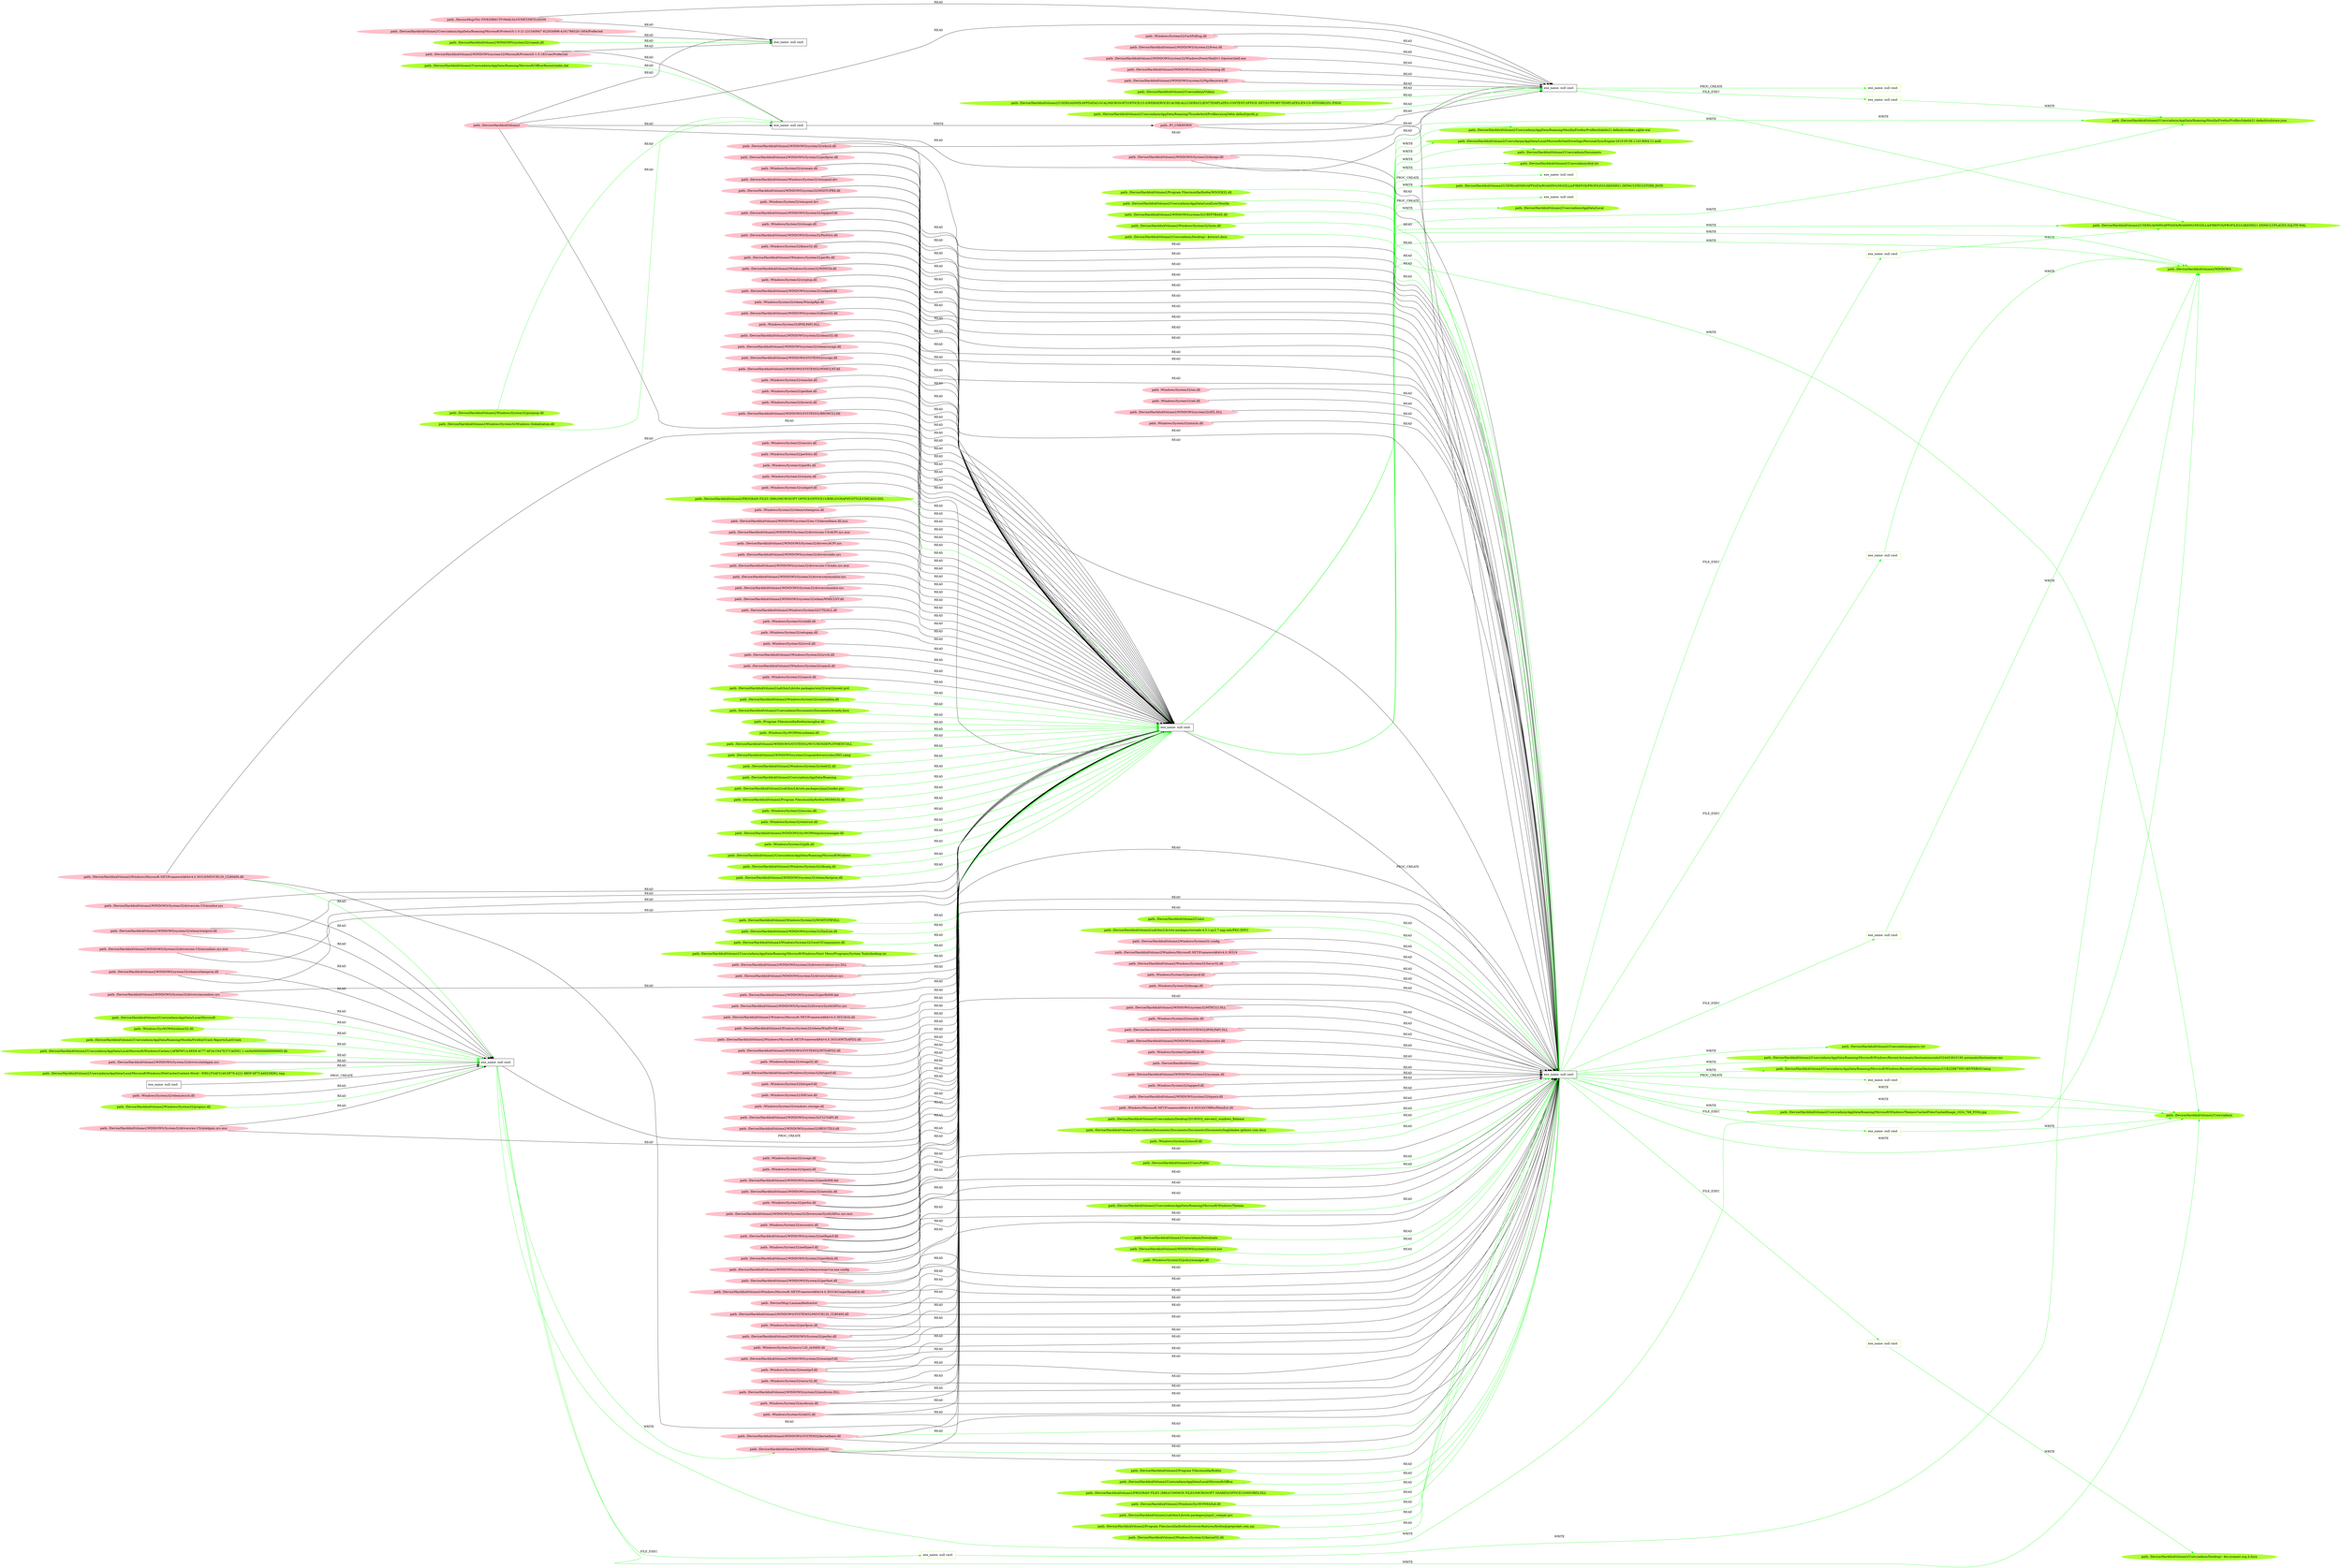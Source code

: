 digraph {
	rankdir=LR
	113 [label="exe_name: null cmd: " color=black shape=box style=solid]
	412 [label="exe_name: null cmd: " color=greenyellow shape=box style=solid]
	113 -> 412 [label=FILE_EXEC color=green]
	127 [label="exe_name: null cmd: " color=black shape=box style=solid]
	424 [label="exe_name: null cmd: " color=greenyellow shape=box style=solid]
	127 -> 424 [label=FILE_EXEC color=green]
	0 [label="exe_name: null cmd: " color=black shape=box style=solid]
	483 [label="exe_name: null cmd: " color=greenyellow shape=box style=solid]
	0 -> 483 [label=FILE_EXEC color=green]
	0 [label="exe_name: null cmd: " color=black shape=box style=solid]
	486 [label="exe_name: null cmd: " color=greenyellow shape=box style=solid]
	0 -> 486 [label=FILE_EXEC color=green]
	0 [label="exe_name: null cmd: " color=black shape=box style=solid]
	488 [label="exe_name: null cmd: " color=greenyellow shape=box style=solid]
	0 -> 488 [label=FILE_EXEC color=green]
	0 [label="exe_name: null cmd: " color=black shape=box style=solid]
	493 [label="exe_name: null cmd: " color=greenyellow shape=box style=solid]
	0 -> 493 [label=FILE_EXEC color=green]
	0 [label="exe_name: null cmd: " color=black shape=box style=solid]
	506 [label="exe_name: null cmd: " color=greenyellow shape=box style=solid]
	0 -> 506 [label=FILE_EXEC color=green]
	437 [label="path: /Device/HarddiskVolume2/Users/admin/AppData/Roaming/Microsoft/Windows" color=greenyellow shape=oval style=filled]
	30 [label="exe_name: null cmd: " color=black shape=box style=solid]
	437 -> 30 [label=READ color=green]
	365 [label="path: /Device/HarddiskVolume2" color=pink shape=oval style=filled]
	110 [label="exe_name: null cmd: " color=black shape=box style=solid]
	365 -> 110 [label=READ color=black]
	357 [label="path: /Device/HarddiskVolume2/WINDOWS/system32/Microsoft/Protect/S-1-5-18/User/Preferred" color=pink shape=oval style=filled]
	110 [label="exe_name: null cmd: " color=black shape=box style=solid]
	357 -> 110 [label=READ color=black]
	450 [label="path: /Device/HarddiskVolume2/Windows/System32/clbcatq.dll" color=greenyellow shape=oval style=filled]
	30 [label="exe_name: null cmd: " color=black shape=box style=solid]
	450 -> 30 [label=READ color=green]
	464 [label="path: /Device/HarddiskVolume2/WINDOWS/system32/wbem/fastprox.dll" color=greenyellow shape=oval style=filled]
	30 [label="exe_name: null cmd: " color=black shape=box style=solid]
	464 -> 30 [label=READ color=green]
	52 [label="exe_name: null cmd: " color=black shape=box style=solid]
	127 [label="exe_name: null cmd: " color=black shape=box style=solid]
	52 -> 127 [label=PROC_CREATE color=black]
	265 [label="path: /Device/HarddiskVolume2/Windows/Microsoft.NET/Framework64/v4.0.30319/MSVCR120_CLR0400.dll" color=pink shape=oval style=filled]
	127 [label="exe_name: null cmd: " color=black shape=box style=solid]
	265 -> 127 [label=READ color=green]
	363 [label="path: /Device/HarddiskVolume2/WINDOWS/system32/wbem/wmiprov.dll" color=pink shape=oval style=filled]
	127 [label="exe_name: null cmd: " color=black shape=box style=solid]
	363 -> 127 [label=READ color=black]
	399 [label="path: /Device/HarddiskVolume2/WINDOWS/system32/wbem/wbemprox.dll" color=pink shape=oval style=filled]
	127 [label="exe_name: null cmd: " color=black shape=box style=solid]
	399 -> 127 [label=READ color=black]
	184 [label="path: /Device/HarddiskVolume2/WINDOWS/System32/drivers/mssmbios.sys" color=pink shape=oval style=filled]
	127 [label="exe_name: null cmd: " color=black shape=box style=solid]
	184 -> 127 [label=READ color=black]
	296 [label="path: /Device/HarddiskVolume2/WINDOWS/System32/drivers/en-US/intelppm.sys.mui" color=pink shape=oval style=filled]
	127 [label="exe_name: null cmd: " color=black shape=box style=solid]
	296 -> 127 [label=READ color=black]
	316 [label="path: /Device/HarddiskVolume2/WINDOWS/System32/drivers/en-US/mssmbios.sys.mui" color=pink shape=oval style=filled]
	127 [label="exe_name: null cmd: " color=black shape=box style=solid]
	316 -> 127 [label=READ color=black]
	347 [label="path: /Device/HarddiskVolume2/WINDOWS/System32/drivers/intelppm.sys" color=pink shape=oval style=filled]
	127 [label="exe_name: null cmd: " color=black shape=box style=solid]
	347 -> 127 [label=READ color=black]
	214 [label="path: /Device/HarddiskVolume2/WINDOWS/System32/drivers/en-US/monitor.sys" color=pink shape=oval style=filled]
	127 [label="exe_name: null cmd: " color=black shape=box style=solid]
	214 -> 127 [label=READ color=black]
	473 [label="path: /Device/HarddiskVolume2/Users/Public" color=greenyellow shape=oval style=filled]
	0 [label="exe_name: null cmd: " color=black shape=box style=solid]
	473 -> 0 [label=READ color=green]
	357 [label="path: /Device/HarddiskVolume2/WINDOWS/system32/Microsoft/Protect/S-1-5-18/User/Preferred" color=pink shape=oval style=filled]
	125 [label="exe_name: null cmd: " color=black shape=box style=solid]
	357 -> 125 [label=READ color=black]
	365 [label="path: /Device/HarddiskVolume2" color=pink shape=oval style=filled]
	113 [label="exe_name: null cmd: " color=black shape=box style=solid]
	365 -> 113 [label=READ color=black]
	223 [label="path: /Device/HarddiskVolume2/WINDOWS/SYSTEM32/kernelbase.dll" color=pink shape=oval style=filled]
	0 [label="exe_name: null cmd: " color=black shape=box style=solid]
	223 -> 0 [label=READ color=green]
	320 [label="path: /Windows/System32/wbem/esscli.dll" color=pink shape=oval style=filled]
	127 [label="exe_name: null cmd: " color=black shape=box style=solid]
	320 -> 127 [label=READ color=black]
	465 [label="path: /Device/HarddiskVolume2/Windows/System32/WSHTCPIP.DLL" color=greenyellow shape=oval style=filled]
	30 [label="exe_name: null cmd: " color=black shape=box style=solid]
	465 -> 30 [label=READ color=green]
	473 [label="path: /Device/HarddiskVolume2/Users/Public" color=greenyellow shape=oval style=filled]
	0 [label="exe_name: null cmd: " color=black shape=box style=solid]
	473 -> 0 [label=READ color=green]
	435 [label="path: /Device/HarddiskVolume2/WINDOWS/system32/XmlLite.dll" color=greenyellow shape=oval style=filled]
	30 [label="exe_name: null cmd: " color=black shape=box style=solid]
	435 -> 30 [label=READ color=green]
	427 [label="path: /Device/HarddiskVolume2/Windows/System32/propsys.dll" color=greenyellow shape=oval style=filled]
	127 [label="exe_name: null cmd: " color=black shape=box style=solid]
	427 -> 127 [label=READ color=green]
	34 [label="path: /Windows/System32/CertPolEng.dll" color=pink shape=oval style=filled]
	113 [label="exe_name: null cmd: " color=black shape=box style=solid]
	34 -> 113 [label=READ color=black]
	394 [label="path: /Device/HarddiskVolume2/WINDOWS/System32/dnsapi.dll" color=pink shape=oval style=filled]
	113 [label="exe_name: null cmd: " color=black shape=box style=solid]
	394 -> 113 [label=READ color=black]
	84 [label="path: /Device/HarddiskVolume2/WINDOWS/System32/fveui.dll" color=pink shape=oval style=filled]
	113 [label="exe_name: null cmd: " color=black shape=box style=solid]
	84 -> 113 [label=READ color=black]
	64 [label="path: /Device/HarddiskVolume2/WINDOWS/system32/WindowsPowerShell/v1.0/powershell.exe" color=pink shape=oval style=filled]
	113 [label="exe_name: null cmd: " color=black shape=box style=solid]
	64 -> 113 [label=READ color=black]
	81 [label="path: /Device/HarddiskVolume2/WINDOWS/system32/wuaueng.dll" color=pink shape=oval style=filled]
	113 [label="exe_name: null cmd: " color=black shape=box style=solid]
	81 -> 113 [label=READ color=black]
	79 [label="path: /Device/HarddiskVolume2/WINDOWS/system32/NgcRecovery.dll" color=pink shape=oval style=filled]
	113 [label="exe_name: null cmd: " color=black shape=box style=solid]
	79 -> 113 [label=READ color=black]
	396 [label="path: /Device/HarddiskVolume2/WINDOWS/system32/wkscli.dll" color=pink shape=oval style=filled]
	113 [label="exe_name: null cmd: " color=black shape=box style=solid]
	396 -> 113 [label=READ color=black]
	151 [label="path: /Device/Mup/TA1-FIVEDIRECTI*/MAILSLOT/NET/NETLOGON" color=pink shape=oval style=filled]
	113 [label="exe_name: null cmd: " color=black shape=box style=solid]
	151 -> 113 [label=READ color=black]
	274 [label="path: /FI_UNKNOWN" color=pink shape=oval style=filled]
	113 [label="exe_name: null cmd: " color=black shape=box style=solid]
	274 -> 113 [label=READ color=black]
	127 [label="exe_name: null cmd: " color=black shape=box style=solid]
	30 [label="exe_name: null cmd: " color=black shape=box style=solid]
	127 -> 30 [label=PROC_CREATE color=black]
	434 [label="path: /Device/HarddiskVolume2/Windows/System32/CoreUIComponents.dll" color=greenyellow shape=oval style=filled]
	30 [label="exe_name: null cmd: " color=black shape=box style=solid]
	434 -> 30 [label=READ color=green]
	497 [label="path: /Device/HarddiskVolume2/Users/admin/AppData/Roaming/Microsoft/Windows/Themes" color=greenyellow shape=oval style=filled]
	0 [label="exe_name: null cmd: " color=black shape=box style=solid]
	497 -> 0 [label=READ color=green]
	365 [label="path: /Device/HarddiskVolume2" color=pink shape=oval style=filled]
	125 [label="exe_name: null cmd: " color=black shape=box style=solid]
	365 -> 125 [label=READ color=black]
	280 [label="path: /Device/HarddiskVolume2/WINDOWS/system32" color=pink shape=oval style=filled]
	0 [label="exe_name: null cmd: " color=black shape=box style=solid]
	280 -> 0 [label=READ color=green]
	475 [label="path: /Device/HarddiskVolume2/Users/admin/Downloads" color=greenyellow shape=oval style=filled]
	0 [label="exe_name: null cmd: " color=black shape=box style=solid]
	475 -> 0 [label=READ color=green]
	415 [label="path: /Device/HarddiskVolume2/Users/admin/Videos" color=greenyellow shape=oval style=filled]
	113 [label="exe_name: null cmd: " color=black shape=box style=solid]
	415 -> 113 [label=READ color=green]
	342 [label="path: /Device/HarddiskVolume2/Users/admin/AppData/Roaming/Microsoft/Protect/S-1-5-21-231540947-922634896-4161786520-1004/Preferred" color=pink shape=oval style=filled]
	110 [label="exe_name: null cmd: " color=black shape=box style=solid]
	342 -> 110 [label=READ color=black]
	474 [label="path: /Device/HarddiskVolume2/WINDOWS/system32/cmd.exe" color=greenyellow shape=oval style=filled]
	0 [label="exe_name: null cmd: " color=black shape=box style=solid]
	474 -> 0 [label=READ color=green]
	463 [label="path: /Device/HarddiskVolume2/Users/admin/AppData/Roaming/Microsoft/Windows/Start Menu/Programs/System Tools/desktop.ini" color=greenyellow shape=oval style=filled]
	30 [label="exe_name: null cmd: " color=black shape=box style=solid]
	463 -> 30 [label=READ color=green]
	0 [label="exe_name: null cmd: " color=black shape=box style=solid]
	499 [label="path: /Device/HarddiskVolume2/Users/admin/AppData/Roaming/Microsoft/Windows/Themes/CachedFiles/CachedImage_1024_768_POS4.jpg" color=greenyellow shape=oval style=filled]
	0 -> 499 [label=WRITE color=green]
	512 [label="path: /Windows/System32/policymanager.dll" color=greenyellow shape=oval style=filled]
	0 [label="exe_name: null cmd: " color=black shape=box style=solid]
	512 -> 0 [label=READ color=green]
	125 [label="exe_name: null cmd: " color=black shape=box style=solid]
	274 [label="path: /FI_UNKNOWN" color=pink shape=oval style=filled]
	125 -> 274 [label=WRITE color=black]
	190 [label="path: /Device/HarddiskVolume2/WINDOWS/system32/drivers/vmbusr.sys.DLL" color=pink shape=oval style=filled]
	30 [label="exe_name: null cmd: " color=black shape=box style=solid]
	190 -> 30 [label=READ color=black]
	206 [label="path: /Device/HarddiskVolume2/WINDOWS/system32/drivers/vmbusr.sys" color=pink shape=oval style=filled]
	30 [label="exe_name: null cmd: " color=black shape=box style=solid]
	206 -> 30 [label=READ color=black]
	280 [label="path: /Device/HarddiskVolume2/WINDOWS/system32" color=pink shape=oval style=filled]
	30 [label="exe_name: null cmd: " color=black shape=box style=solid]
	280 -> 30 [label=READ color=black]
	318 [label="path: /Device/HarddiskVolume2/WINDOWS/system32/perfc009.dat" color=pink shape=oval style=filled]
	30 [label="exe_name: null cmd: " color=black shape=box style=solid]
	318 -> 30 [label=READ color=black]
	196 [label="path: /Device/HarddiskVolume2/WINDOWS/system32/perfh009.dat" color=pink shape=oval style=filled]
	30 [label="exe_name: null cmd: " color=black shape=box style=solid]
	196 -> 30 [label=READ color=black]
	312 [label="path: /Device/HarddiskVolume2/WINDOWS/System32/Drivers/Synth3dVsc.sys" color=pink shape=oval style=filled]
	30 [label="exe_name: null cmd: " color=black shape=box style=solid]
	312 -> 30 [label=READ color=black]
	302 [label="path: /Device/HarddiskVolume2/WINDOWS/System32/Drivers/en/Synth3dVsc.sys.mui" color=pink shape=oval style=filled]
	30 [label="exe_name: null cmd: " color=black shape=box style=solid]
	302 -> 30 [label=READ color=black]
	308 [label="path: /Device/HarddiskVolume2/WINDOWS/system32/netfxperf.dll" color=pink shape=oval style=filled]
	30 [label="exe_name: null cmd: " color=black shape=box style=solid]
	308 -> 30 [label=READ color=black]
	332 [label="path: /Windows/System32/netfxperf.dll" color=pink shape=oval style=filled]
	30 [label="exe_name: null cmd: " color=black shape=box style=solid]
	332 -> 30 [label=READ color=black]
	235 [label="path: /Device/HarddiskVolume2/Windows/Microsoft.NET/Framework64/v4.0.30319/clr.dll" color=pink shape=oval style=filled]
	30 [label="exe_name: null cmd: " color=black shape=box style=solid]
	235 -> 30 [label=READ color=black]
	168 [label="path: /Device/HarddiskVolume2/Windows/System32/wbem/WmiPrvSE.exe" color=pink shape=oval style=filled]
	30 [label="exe_name: null cmd: " color=black shape=box style=solid]
	168 -> 30 [label=READ color=black]
	314 [label="path: /Device/HarddiskVolume2/WINDOWS/system32/wbem/wmiprvse.exe.config" color=pink shape=oval style=filled]
	30 [label="exe_name: null cmd: " color=black shape=box style=solid]
	314 -> 30 [label=READ color=black]
	292 [label="path: /Device/HarddiskVolume2/Windows/Microsoft.NET/Framework64/v4.0.30319/CorperfmonExt.dll" color=pink shape=oval style=filled]
	30 [label="exe_name: null cmd: " color=black shape=box style=solid]
	292 -> 30 [label=READ color=black]
	32 [label="path: /Device/HarddiskVolume2/Windows/Microsoft.NET/Framework64/v4.0.30319/WTSAPI32.dll" color=pink shape=oval style=filled]
	30 [label="exe_name: null cmd: " color=black shape=box style=solid]
	32 -> 30 [label=READ color=black]
	73 [label="path: /Device/HarddiskVolume2/WINDOWS/SYSTEM32/WTSAPI32.dll" color=pink shape=oval style=filled]
	30 [label="exe_name: null cmd: " color=black shape=box style=solid]
	73 -> 30 [label=READ color=black]
	216 [label="path: /Device/HarddiskVolume2/WINDOWS/SYSTEM32/MSVCR120_CLR0400.dll" color=pink shape=oval style=filled]
	30 [label="exe_name: null cmd: " color=black shape=box style=solid]
	216 -> 30 [label=READ color=black]
	265 [label="path: /Device/HarddiskVolume2/Windows/Microsoft.NET/Framework64/v4.0.30319/MSVCR120_CLR0400.dll" color=pink shape=oval style=filled]
	30 [label="exe_name: null cmd: " color=black shape=box style=solid]
	265 -> 30 [label=READ color=black]
	300 [label="path: /Windows/System32/msvcr120_clr0400.dll" color=pink shape=oval style=filled]
	30 [label="exe_name: null cmd: " color=black shape=box style=solid]
	300 -> 30 [label=READ color=black]
	111 [label="path: /Windows/System32/wtsapi32.dll" color=pink shape=oval style=filled]
	30 [label="exe_name: null cmd: " color=black shape=box style=solid]
	111 -> 30 [label=READ color=black]
	290 [label="path: /Device/HarddiskVolume2/Windows/System32/bitsperf.dll" color=pink shape=oval style=filled]
	30 [label="exe_name: null cmd: " color=black shape=box style=solid]
	290 -> 30 [label=READ color=black]
	202 [label="path: /Device/HarddiskVolume2/WINDOWS/system32/esentprf.dll" color=pink shape=oval style=filled]
	30 [label="exe_name: null cmd: " color=black shape=box style=solid]
	202 -> 30 [label=READ color=black]
	388 [label="path: /Windows/System32/bitsperf.dll" color=pink shape=oval style=filled]
	30 [label="exe_name: null cmd: " color=black shape=box style=solid]
	388 -> 30 [label=READ color=black]
	361 [label="path: /Windows/System32/esentprf.dll" color=pink shape=oval style=filled]
	30 [label="exe_name: null cmd: " color=black shape=box style=solid]
	361 -> 30 [label=READ color=black]
	198 [label="path: /Windows/System32/secur32.dll" color=pink shape=oval style=filled]
	30 [label="exe_name: null cmd: " color=black shape=box style=solid]
	198 -> 30 [label=READ color=black]
	200 [label="path: /Device/HarddiskVolume2/WINDOWS/system32/msdtcuiu.DLL" color=pink shape=oval style=filled]
	30 [label="exe_name: null cmd: " color=black shape=box style=solid]
	200 -> 30 [label=READ color=black]
	158 [label="path: /Windows/System32/msdtcuiu.dll" color=pink shape=oval style=filled]
	30 [label="exe_name: null cmd: " color=black shape=box style=solid]
	158 -> 30 [label=READ color=black]
	176 [label="path: /Windows/System32/SHCore.dll" color=pink shape=oval style=filled]
	30 [label="exe_name: null cmd: " color=black shape=box style=solid]
	176 -> 30 [label=READ color=black]
	259 [label="path: /Windows/System32/windows.storage.dll" color=pink shape=oval style=filled]
	30 [label="exe_name: null cmd: " color=black shape=box style=solid]
	259 -> 30 [label=READ color=black]
	298 [label="path: /Windows/System32/ole32.dll" color=pink shape=oval style=filled]
	30 [label="exe_name: null cmd: " color=black shape=box style=solid]
	298 -> 30 [label=READ color=black]
	348 [label="path: /Device/HarddiskVolume2/WINDOWS/system32/MSDTCPRX.dll" color=pink shape=oval style=filled]
	30 [label="exe_name: null cmd: " color=black shape=box style=solid]
	348 -> 30 [label=READ color=black]
	249 [label="path: /Device/HarddiskVolume2/WINDOWS/system32/CLUSAPI.dll" color=pink shape=oval style=filled]
	30 [label="exe_name: null cmd: " color=black shape=box style=solid]
	249 -> 30 [label=READ color=black]
	157 [label="path: /Device/HarddiskVolume2/WINDOWS/system32/RESUTILS.dll" color=pink shape=oval style=filled]
	30 [label="exe_name: null cmd: " color=black shape=box style=solid]
	157 -> 30 [label=READ color=black]
	306 [label="path: /Windows/System32/clusapi.dll" color=pink shape=oval style=filled]
	30 [label="exe_name: null cmd: " color=black shape=box style=solid]
	306 -> 30 [label=READ color=black]
	328 [label="path: /Windows/System32/ktmw32.dll" color=pink shape=oval style=filled]
	30 [label="exe_name: null cmd: " color=black shape=box style=solid]
	328 -> 30 [label=READ color=black]
	405 [label="path: /Device/HarddiskVolume2/WINDOWS/system32/ktmw32.dll" color=pink shape=oval style=filled]
	30 [label="exe_name: null cmd: " color=black shape=box style=solid]
	405 -> 30 [label=READ color=black]
	336 [label="path: /Windows/System32/cryptsp.dll" color=pink shape=oval style=filled]
	30 [label="exe_name: null cmd: " color=black shape=box style=solid]
	336 -> 30 [label=READ color=black]
	255 [label="path: /Windows/System32/IPHLPAPI.DLL" color=pink shape=oval style=filled]
	30 [label="exe_name: null cmd: " color=black shape=box style=solid]
	255 -> 30 [label=READ color=black]
	210 [label="path: /Device/HarddiskVolume2/WINDOWS/system32/oleaut32.dll" color=pink shape=oval style=filled]
	30 [label="exe_name: null cmd: " color=black shape=box style=solid]
	210 -> 30 [label=READ color=black]
	223 [label="path: /Device/HarddiskVolume2/WINDOWS/SYSTEM32/kernelbase.dll" color=pink shape=oval style=filled]
	30 [label="exe_name: null cmd: " color=black shape=box style=solid]
	223 -> 30 [label=READ color=black]
	396 [label="path: /Device/HarddiskVolume2/WINDOWS/system32/wkscli.dll" color=pink shape=oval style=filled]
	30 [label="exe_name: null cmd: " color=black shape=box style=solid]
	396 -> 30 [label=READ color=black]
	160 [label="path: /Windows/System32/cscapi.dll" color=pink shape=oval style=filled]
	30 [label="exe_name: null cmd: " color=black shape=box style=solid]
	160 -> 30 [label=READ color=black]
	285 [label="path: /Device/HarddiskVolume2/WINDOWS/system32/wbem/cscapi.dll" color=pink shape=oval style=filled]
	30 [label="exe_name: null cmd: " color=black shape=box style=solid]
	285 -> 30 [label=READ color=black]
	408 [label="path: /Device/HarddiskVolume2/WINDOWS/SYSTEM32/cscapi.dll" color=pink shape=oval style=filled]
	30 [label="exe_name: null cmd: " color=black shape=box style=solid]
	408 -> 30 [label=READ color=black]
	403 [label="path: /Device/HarddiskVolume2/WINDOWS/system32/netutils.dll" color=pink shape=oval style=filled]
	30 [label="exe_name: null cmd: " color=black shape=box style=solid]
	403 -> 30 [label=READ color=black]
	239 [label="path: /Windows/System32/msscntrs.dll" color=pink shape=oval style=filled]
	30 [label="exe_name: null cmd: " color=black shape=box style=solid]
	239 -> 30 [label=READ color=black]
	60 [label="path: /Device/HarddiskVolume2/WINDOWS/SYSTEM32/WMICLNT.dll" color=pink shape=oval style=filled]
	30 [label="exe_name: null cmd: " color=black shape=box style=solid]
	60 -> 30 [label=READ color=black]
	241 [label="path: /Device/HarddiskVolume2/WINDOWS/System32/perfdisk.dll" color=pink shape=oval style=filled]
	30 [label="exe_name: null cmd: " color=black shape=box style=solid]
	241 -> 30 [label=READ color=black]
	26 [label="path: /Windows/System32/wmiclnt.dll" color=pink shape=oval style=filled]
	30 [label="exe_name: null cmd: " color=black shape=box style=solid]
	26 -> 30 [label=READ color=black]
	365 [label="path: /Device/HarddiskVolume2" color=pink shape=oval style=filled]
	30 [label="exe_name: null cmd: " color=black shape=box style=solid]
	365 -> 30 [label=READ color=black]
	186 [label="path: /Device/HarddiskVolume2/WINDOWS/System32/perfnet.dll" color=pink shape=oval style=filled]
	30 [label="exe_name: null cmd: " color=black shape=box style=solid]
	186 -> 30 [label=READ color=black]
	353 [label="path: /Windows/System32/perfnet.dll" color=pink shape=oval style=filled]
	30 [label="exe_name: null cmd: " color=black shape=box style=solid]
	353 -> 30 [label=READ color=black]
	334 [label="path: /Device/Mup/;LanmanRedirector" color=pink shape=oval style=filled]
	30 [label="exe_name: null cmd: " color=black shape=box style=solid]
	334 -> 30 [label=READ color=black]
	237 [label="path: /Windows/System32/browcli.dll" color=pink shape=oval style=filled]
	30 [label="exe_name: null cmd: " color=black shape=box style=solid]
	237 -> 30 [label=READ color=black]
	289 [label="path: /Device/HarddiskVolume2/WINDOWS/SYSTEM32/BROWCLI.Dll" color=pink shape=oval style=filled]
	30 [label="exe_name: null cmd: " color=black shape=box style=solid]
	289 -> 30 [label=READ color=black]
	154 [label="path: /Device/HarddiskVolume2/WINDOWS/System32/perfos.dll" color=pink shape=oval style=filled]
	30 [label="exe_name: null cmd: " color=black shape=box style=solid]
	154 -> 30 [label=READ color=black]
	247 [label="path: /Windows/System32/perfos.dll" color=pink shape=oval style=filled]
	30 [label="exe_name: null cmd: " color=black shape=box style=solid]
	247 -> 30 [label=READ color=black]
	251 [label="path: /Windows/System32/perfproc.dll" color=pink shape=oval style=filled]
	30 [label="exe_name: null cmd: " color=black shape=box style=solid]
	251 -> 30 [label=READ color=black]
	385 [label="path: /Device/HarddiskVolume2/WINDOWS/System32/perfproc.dll" color=pink shape=oval style=filled]
	30 [label="exe_name: null cmd: " color=black shape=box style=solid]
	385 -> 30 [label=READ color=black]
	212 [label="path: /Windows/System32/sysmain.dll" color=pink shape=oval style=filled]
	30 [label="exe_name: null cmd: " color=black shape=box style=solid]
	212 -> 30 [label=READ color=black]
	263 [label="path: /Windows/System32/rasctrs.dll" color=pink shape=oval style=filled]
	30 [label="exe_name: null cmd: " color=black shape=box style=solid]
	263 -> 30 [label=READ color=black]
	282 [label="path: /Device/HarddiskVolume2/Windows/System32/winspool.drv" color=pink shape=oval style=filled]
	30 [label="exe_name: null cmd: " color=black shape=box style=solid]
	282 -> 30 [label=READ color=black]
	330 [label="path: /Windows/System32/winspool.drv" color=pink shape=oval style=filled]
	30 [label="exe_name: null cmd: " color=black shape=box style=solid]
	330 -> 30 [label=READ color=black]
	267 [label="path: /Device/HarddiskVolume2/WINDOWS/System32/tapiperf.dll" color=pink shape=oval style=filled]
	30 [label="exe_name: null cmd: " color=black shape=box style=solid]
	267 -> 30 [label=READ color=black]
	401 [label="path: /Device/HarddiskVolume2/WINDOWS/System32/Perfctrs.dll" color=pink shape=oval style=filled]
	30 [label="exe_name: null cmd: " color=black shape=box style=solid]
	401 -> 30 [label=READ color=black]
	173 [label="path: /Windows/System32/perfctrs.dll" color=pink shape=oval style=filled]
	30 [label="exe_name: null cmd: " color=black shape=box style=solid]
	173 -> 30 [label=READ color=black]
	257 [label="path: /Device/HarddiskVolume2/Windows/System32/perfts.dll" color=pink shape=oval style=filled]
	30 [label="exe_name: null cmd: " color=black shape=box style=solid]
	257 -> 30 [label=READ color=black]
	305 [label="path: /Windows/System32/perfts.dll" color=pink shape=oval style=filled]
	30 [label="exe_name: null cmd: " color=black shape=box style=solid]
	305 -> 30 [label=READ color=black]
	374 [label="path: /Device/HarddiskVolume2/Windows/System32/WINSTA.dll" color=pink shape=oval style=filled]
	30 [label="exe_name: null cmd: " color=black shape=box style=solid]
	374 -> 30 [label=READ color=black]
	355 [label="path: /Windows/System32/winsta.dll" color=pink shape=oval style=filled]
	30 [label="exe_name: null cmd: " color=black shape=box style=solid]
	355 -> 30 [label=READ color=black]
	324 [label="path: /Windows/System32/usbperf.dll" color=pink shape=oval style=filled]
	30 [label="exe_name: null cmd: " color=black shape=box style=solid]
	324 -> 30 [label=READ color=black]
	338 [label="path: /Device/HarddiskVolume2/WINDOWS/system32/usbperf.dll" color=pink shape=oval style=filled]
	30 [label="exe_name: null cmd: " color=black shape=box style=solid]
	338 -> 30 [label=READ color=black]
	269 [label="path: /Windows/System32/wbem/WmiApRpl.dll" color=pink shape=oval style=filled]
	30 [label="exe_name: null cmd: " color=black shape=box style=solid]
	269 -> 30 [label=READ color=black]
	208 [label="path: /Windows/System32/tquery.dll" color=pink shape=oval style=filled]
	30 [label="exe_name: null cmd: " color=black shape=box style=solid]
	208 -> 30 [label=READ color=black]
	431 [label="path: /Device/HarddiskVolume2/Users/admin/AppData/Local/Microsoft" color=greenyellow shape=oval style=filled]
	127 [label="exe_name: null cmd: " color=black shape=box style=solid]
	431 -> 127 [label=READ color=green]
	411 [label="path: /Device/HarddiskVolume2/USERS/ADMIN/APPDATA/LOCAL/MICROSOFT/OFFICE/15.0/WEBSERVICECACHE/ALLUSERS/CLIENTTEMPLATES.CONTENT.OFFICE.NET/SUPPORT-TEMPLATES-EN-US-MT03982351.PNG0" color=greenyellow shape=oval style=filled]
	113 [label="exe_name: null cmd: " color=black shape=box style=solid]
	411 -> 113 [label=READ color=green]
	446 [label="path: /Device/HarddiskVolume2/PROGRAM FILES (X86)/MICROSOFT OFFICE/OFFICE15/BIBLIOGRAPHY/STYLE/CHICAGO.XSL" color=greenyellow shape=oval style=filled]
	30 [label="exe_name: null cmd: " color=black shape=box style=solid]
	446 -> 30 [label=READ color=green]
	410 [label="path: /Device/HarddiskVolume2/WINDOWS/system32/rsaenh.dll" color=greenyellow shape=oval style=filled]
	110 [label="exe_name: null cmd: " color=black shape=box style=solid]
	410 -> 110 [label=READ color=green]
	151 [label="path: /Device/Mup/TA1-FIVEDIRECTI*/MAILSLOT/NET/NETLOGON" color=pink shape=oval style=filled]
	110 [label="exe_name: null cmd: " color=black shape=box style=solid]
	151 -> 110 [label=READ color=black]
	363 [label="path: /Device/HarddiskVolume2/WINDOWS/system32/wbem/wmiprov.dll" color=pink shape=oval style=filled]
	30 [label="exe_name: null cmd: " color=black shape=box style=solid]
	363 -> 30 [label=READ color=black]
	192 [label="path: /Windows/System32/wbem/wbemprox.dll" color=pink shape=oval style=filled]
	30 [label="exe_name: null cmd: " color=black shape=box style=solid]
	192 -> 30 [label=READ color=black]
	399 [label="path: /Device/HarddiskVolume2/WINDOWS/system32/wbem/wbemprox.dll" color=pink shape=oval style=filled]
	30 [label="exe_name: null cmd: " color=black shape=box style=solid]
	399 -> 30 [label=READ color=black]
	171 [label="path: /Device/HarddiskVolume2/WINDOWS/system32/en-US/kernelbase.dll.mui" color=pink shape=oval style=filled]
	30 [label="exe_name: null cmd: " color=black shape=box style=solid]
	171 -> 30 [label=READ color=black]
	225 [label="path: /Device/HarddiskVolume2/WINDOWS/System32/drivers/en-US/ACPI.sys.mui" color=pink shape=oval style=filled]
	30 [label="exe_name: null cmd: " color=black shape=box style=solid]
	225 -> 30 [label=READ color=black]
	322 [label="path: /Device/HarddiskVolume2/WINDOWS/System32/drivers/ACPI.sys" color=pink shape=oval style=filled]
	30 [label="exe_name: null cmd: " color=black shape=box style=solid]
	322 -> 30 [label=READ color=black]
	167 [label="path: /Device/HarddiskVolume2/WINDOWS/system32/drivers/ndis.sys" color=pink shape=oval style=filled]
	30 [label="exe_name: null cmd: " color=black shape=box style=solid]
	167 -> 30 [label=READ color=black]
	184 [label="path: /Device/HarddiskVolume2/WINDOWS/System32/drivers/mssmbios.sys" color=pink shape=oval style=filled]
	30 [label="exe_name: null cmd: " color=black shape=box style=solid]
	184 -> 30 [label=READ color=black]
	316 [label="path: /Device/HarddiskVolume2/WINDOWS/System32/drivers/en-US/mssmbios.sys.mui" color=pink shape=oval style=filled]
	30 [label="exe_name: null cmd: " color=black shape=box style=solid]
	316 -> 30 [label=READ color=black]
	351 [label="path: /Device/HarddiskVolume2/WINDOWS/system32/drivers/en-US/ndis.sys.mui" color=pink shape=oval style=filled]
	30 [label="exe_name: null cmd: " color=black shape=box style=solid]
	351 -> 30 [label=READ color=black]
	214 [label="path: /Device/HarddiskVolume2/WINDOWS/System32/drivers/en-US/monitor.sys" color=pink shape=oval style=filled]
	30 [label="exe_name: null cmd: " color=black shape=box style=solid]
	214 -> 30 [label=READ color=black]
	227 [label="path: /Device/HarddiskVolume2/WINDOWS/System32/drivers/en/monitor.sys" color=pink shape=oval style=filled]
	30 [label="exe_name: null cmd: " color=black shape=box style=solid]
	227 -> 30 [label=READ color=black]
	296 [label="path: /Device/HarddiskVolume2/WINDOWS/System32/drivers/en-US/intelppm.sys.mui" color=pink shape=oval style=filled]
	30 [label="exe_name: null cmd: " color=black shape=box style=solid]
	296 -> 30 [label=READ color=black]
	383 [label="path: /Device/HarddiskVolume2/WINDOWS/System32/drivers/monitor.sys" color=pink shape=oval style=filled]
	30 [label="exe_name: null cmd: " color=black shape=box style=solid]
	383 -> 30 [label=READ color=black]
	471 [label="path: /Device/HarddiskVolume2/Users" color=greenyellow shape=oval style=filled]
	0 [label="exe_name: null cmd: " color=black shape=box style=solid]
	471 -> 0 [label=READ color=green]
	502 [label="path: /Device/HarddiskVolume2/salt/bin/Lib/site-packages/tornado-4.5.1-py2.7.egg-info/PKG-INFO" color=greenyellow shape=oval style=filled]
	0 [label="exe_name: null cmd: " color=black shape=box style=solid]
	502 -> 0 [label=READ color=green]
	419 [label="path: /Device/HarddiskVolume2/Windows/System32/Windows.Globalization.dll" color=greenyellow shape=oval style=filled]
	125 [label="exe_name: null cmd: " color=black shape=box style=solid]
	419 -> 125 [label=READ color=green]
	129 [label="path: /Device/HarddiskVolume2/WINDOWS/system32/wbem/WMICLNT.dll" color=pink shape=oval style=filled]
	30 [label="exe_name: null cmd: " color=black shape=box style=solid]
	129 -> 30 [label=READ color=black]
	118 [label="path: /Device/HarddiskVolume2/Windows/System32/UTILDLL.dll" color=pink shape=oval style=filled]
	30 [label="exe_name: null cmd: " color=black shape=box style=solid]
	118 -> 30 [label=READ color=black]
	143 [label="path: /Windows/System32/utildll.dll" color=pink shape=oval style=filled]
	30 [label="exe_name: null cmd: " color=black shape=box style=solid]
	143 -> 30 [label=READ color=black]
	120 [label="path: /Windows/System32/setupapi.dll" color=pink shape=oval style=filled]
	30 [label="exe_name: null cmd: " color=black shape=box style=solid]
	120 -> 30 [label=READ color=black]
	29 [label="path: /Windows/System32/srvcli.dll" color=pink shape=oval style=filled]
	30 [label="exe_name: null cmd: " color=black shape=box style=solid]
	29 -> 30 [label=READ color=black]
	100 [label="path: /Device/HarddiskVolume2/Windows/System32/srvcli.dll" color=pink shape=oval style=filled]
	30 [label="exe_name: null cmd: " color=black shape=box style=solid]
	100 -> 30 [label=READ color=black]
	92 [label="path: /Device/HarddiskVolume2/Windows/System32/samcli.dll" color=pink shape=oval style=filled]
	30 [label="exe_name: null cmd: " color=black shape=box style=solid]
	92 -> 30 [label=READ color=black]
	89 [label="path: /Windows/System32/samcli.dll" color=pink shape=oval style=filled]
	30 [label="exe_name: null cmd: " color=black shape=box style=solid]
	89 -> 30 [label=READ color=black]
	30 [label="exe_name: null cmd: " color=black shape=box style=solid]
	0 [label="exe_name: null cmd: " color=black shape=box style=solid]
	30 -> 0 [label=PROC_CREATE color=black]
	274 [label="path: /FI_UNKNOWN" color=pink shape=oval style=filled]
	0 [label="exe_name: null cmd: " color=black shape=box style=solid]
	274 -> 0 [label=READ color=black]
	385 [label="path: /Device/HarddiskVolume2/WINDOWS/System32/perfproc.dll" color=pink shape=oval style=filled]
	0 [label="exe_name: null cmd: " color=black shape=box style=solid]
	385 -> 0 [label=READ color=black]
	251 [label="path: /Windows/System32/perfproc.dll" color=pink shape=oval style=filled]
	0 [label="exe_name: null cmd: " color=black shape=box style=solid]
	251 -> 0 [label=READ color=black]
	308 [label="path: /Device/HarddiskVolume2/WINDOWS/system32/netfxperf.dll" color=pink shape=oval style=filled]
	0 [label="exe_name: null cmd: " color=black shape=box style=solid]
	308 -> 0 [label=READ color=black]
	332 [label="path: /Windows/System32/netfxperf.dll" color=pink shape=oval style=filled]
	0 [label="exe_name: null cmd: " color=black shape=box style=solid]
	332 -> 0 [label=READ color=black]
	372 [label="path: /Device/HarddiskVolume2/Windows/System32/.config" color=pink shape=oval style=filled]
	0 [label="exe_name: null cmd: " color=black shape=box style=solid]
	372 -> 0 [label=READ color=black]
	314 [label="path: /Device/HarddiskVolume2/WINDOWS/system32/wbem/wmiprvse.exe.config" color=pink shape=oval style=filled]
	0 [label="exe_name: null cmd: " color=black shape=box style=solid]
	314 -> 0 [label=READ color=black]
	391 [label="path: /Device/HarddiskVolume2/Windows/Microsoft.NET/Framework64/v4.0.30319" color=pink shape=oval style=filled]
	0 [label="exe_name: null cmd: " color=black shape=box style=solid]
	391 -> 0 [label=READ color=black]
	202 [label="path: /Device/HarddiskVolume2/WINDOWS/system32/esentprf.dll" color=pink shape=oval style=filled]
	0 [label="exe_name: null cmd: " color=black shape=box style=solid]
	202 -> 0 [label=READ color=black]
	361 [label="path: /Windows/System32/esentprf.dll" color=pink shape=oval style=filled]
	0 [label="exe_name: null cmd: " color=black shape=box style=solid]
	361 -> 0 [label=READ color=black]
	198 [label="path: /Windows/System32/secur32.dll" color=pink shape=oval style=filled]
	0 [label="exe_name: null cmd: " color=black shape=box style=solid]
	198 -> 0 [label=READ color=black]
	230 [label="path: /Device/HarddiskVolume2/Windows/System32/Secur32.dll" color=pink shape=oval style=filled]
	0 [label="exe_name: null cmd: " color=black shape=box style=solid]
	230 -> 0 [label=READ color=black]
	158 [label="path: /Windows/System32/msdtcuiu.dll" color=pink shape=oval style=filled]
	0 [label="exe_name: null cmd: " color=black shape=box style=solid]
	158 -> 0 [label=READ color=black]
	200 [label="path: /Device/HarddiskVolume2/WINDOWS/system32/msdtcuiu.DLL" color=pink shape=oval style=filled]
	0 [label="exe_name: null cmd: " color=black shape=box style=solid]
	200 -> 0 [label=READ color=black]
	261 [label="path: /Windows/System32/powrprof.dll" color=pink shape=oval style=filled]
	0 [label="exe_name: null cmd: " color=black shape=box style=solid]
	261 -> 0 [label=READ color=black]
	298 [label="path: /Windows/System32/ole32.dll" color=pink shape=oval style=filled]
	0 [label="exe_name: null cmd: " color=black shape=box style=solid]
	298 -> 0 [label=READ color=black]
	221 [label="path: /Windows/System32/dnsapi.dll" color=pink shape=oval style=filled]
	0 [label="exe_name: null cmd: " color=black shape=box style=solid]
	221 -> 0 [label=READ color=black]
	286 [label="path: /Windows/System32/nsi.dll" color=pink shape=oval style=filled]
	0 [label="exe_name: null cmd: " color=black shape=box style=solid]
	286 -> 0 [label=READ color=black]
	394 [label="path: /Device/HarddiskVolume2/WINDOWS/System32/dnsapi.dll" color=pink shape=oval style=filled]
	0 [label="exe_name: null cmd: " color=black shape=box style=solid]
	394 -> 0 [label=READ color=black]
	348 [label="path: /Device/HarddiskVolume2/WINDOWS/system32/MSDTCPRX.dll" color=pink shape=oval style=filled]
	0 [label="exe_name: null cmd: " color=black shape=box style=solid]
	348 -> 0 [label=READ color=black]
	370 [label="path: /Windows/System32/atl.dll" color=pink shape=oval style=filled]
	0 [label="exe_name: null cmd: " color=black shape=box style=solid]
	370 -> 0 [label=READ color=black]
	380 [label="path: /Device/HarddiskVolume2/WINDOWS/system32/ATL.DLL" color=pink shape=oval style=filled]
	0 [label="exe_name: null cmd: " color=black shape=box style=solid]
	380 -> 0 [label=READ color=black]
	244 [label="path: /Windows/System32/mtxclu.dll" color=pink shape=oval style=filled]
	0 [label="exe_name: null cmd: " color=black shape=box style=solid]
	244 -> 0 [label=READ color=black]
	254 [label="path: /Device/HarddiskVolume2/WINDOWS/system32/MTXCLU.DLL" color=pink shape=oval style=filled]
	0 [label="exe_name: null cmd: " color=black shape=box style=solid]
	254 -> 0 [label=READ color=black]
	306 [label="path: /Windows/System32/clusapi.dll" color=pink shape=oval style=filled]
	0 [label="exe_name: null cmd: " color=black shape=box style=solid]
	306 -> 0 [label=READ color=black]
	245 [label="path: /Windows/System32/resutils.dll" color=pink shape=oval style=filled]
	0 [label="exe_name: null cmd: " color=black shape=box style=solid]
	245 -> 0 [label=READ color=black]
	328 [label="path: /Windows/System32/ktmw32.dll" color=pink shape=oval style=filled]
	0 [label="exe_name: null cmd: " color=black shape=box style=solid]
	328 -> 0 [label=READ color=black]
	336 [label="path: /Windows/System32/cryptsp.dll" color=pink shape=oval style=filled]
	0 [label="exe_name: null cmd: " color=black shape=box style=solid]
	336 -> 0 [label=READ color=black]
	218 [label="path: /Device/HarddiskVolume2/WINDOWS/SYSTEM32/IPHLPAPI.DLL" color=pink shape=oval style=filled]
	0 [label="exe_name: null cmd: " color=black shape=box style=solid]
	218 -> 0 [label=READ color=black]
	223 [label="path: /Device/HarddiskVolume2/WINDOWS/SYSTEM32/kernelbase.dll" color=pink shape=oval style=filled]
	0 [label="exe_name: null cmd: " color=black shape=box style=solid]
	223 -> 0 [label=READ color=black]
	396 [label="path: /Device/HarddiskVolume2/WINDOWS/system32/wkscli.dll" color=pink shape=oval style=filled]
	0 [label="exe_name: null cmd: " color=black shape=box style=solid]
	396 -> 0 [label=READ color=black]
	160 [label="path: /Windows/System32/cscapi.dll" color=pink shape=oval style=filled]
	0 [label="exe_name: null cmd: " color=black shape=box style=solid]
	160 -> 0 [label=READ color=black]
	403 [label="path: /Device/HarddiskVolume2/WINDOWS/system32/netutils.dll" color=pink shape=oval style=filled]
	0 [label="exe_name: null cmd: " color=black shape=box style=solid]
	403 -> 0 [label=READ color=black]
	239 [label="path: /Windows/System32/msscntrs.dll" color=pink shape=oval style=filled]
	0 [label="exe_name: null cmd: " color=black shape=box style=solid]
	239 -> 0 [label=READ color=black]
	310 [label="path: /Device/HarddiskVolume2/WINDOWS/system32/msscntrs.dll" color=pink shape=oval style=filled]
	0 [label="exe_name: null cmd: " color=black shape=box style=solid]
	310 -> 0 [label=READ color=black]
	164 [label="path: /Windows/System32/perfdisk.dll" color=pink shape=oval style=filled]
	0 [label="exe_name: null cmd: " color=black shape=box style=solid]
	164 -> 0 [label=READ color=black]
	241 [label="path: /Device/HarddiskVolume2/WINDOWS/System32/perfdisk.dll" color=pink shape=oval style=filled]
	0 [label="exe_name: null cmd: " color=black shape=box style=solid]
	241 -> 0 [label=READ color=black]
	163 [label="path: /Device/HarddiskVolume1" color=pink shape=oval style=filled]
	0 [label="exe_name: null cmd: " color=black shape=box style=solid]
	163 -> 0 [label=READ color=black]
	186 [label="path: /Device/HarddiskVolume2/WINDOWS/System32/perfnet.dll" color=pink shape=oval style=filled]
	0 [label="exe_name: null cmd: " color=black shape=box style=solid]
	186 -> 0 [label=READ color=black]
	365 [label="path: /Device/HarddiskVolume2" color=pink shape=oval style=filled]
	0 [label="exe_name: null cmd: " color=black shape=box style=solid]
	365 -> 0 [label=READ color=black]
	334 [label="path: /Device/Mup/;LanmanRedirector" color=pink shape=oval style=filled]
	0 [label="exe_name: null cmd: " color=black shape=box style=solid]
	334 -> 0 [label=READ color=black]
	154 [label="path: /Device/HarddiskVolume2/WINDOWS/System32/perfos.dll" color=pink shape=oval style=filled]
	0 [label="exe_name: null cmd: " color=black shape=box style=solid]
	154 -> 0 [label=READ color=black]
	247 [label="path: /Windows/System32/perfos.dll" color=pink shape=oval style=filled]
	0 [label="exe_name: null cmd: " color=black shape=box style=solid]
	247 -> 0 [label=READ color=black]
	188 [label="path: /Device/HarddiskVolume2/WINDOWS/system32/sysmain.dll" color=pink shape=oval style=filled]
	0 [label="exe_name: null cmd: " color=black shape=box style=solid]
	188 -> 0 [label=READ color=black]
	212 [label="path: /Windows/System32/sysmain.dll" color=pink shape=oval style=filled]
	0 [label="exe_name: null cmd: " color=black shape=box style=solid]
	212 -> 0 [label=READ color=black]
	282 [label="path: /Device/HarddiskVolume2/Windows/System32/winspool.drv" color=pink shape=oval style=filled]
	0 [label="exe_name: null cmd: " color=black shape=box style=solid]
	282 -> 0 [label=READ color=black]
	330 [label="path: /Windows/System32/winspool.drv" color=pink shape=oval style=filled]
	0 [label="exe_name: null cmd: " color=black shape=box style=solid]
	330 -> 0 [label=READ color=black]
	175 [label="path: /Windows/System32/tapiperf.dll" color=pink shape=oval style=filled]
	0 [label="exe_name: null cmd: " color=black shape=box style=solid]
	175 -> 0 [label=READ color=black]
	267 [label="path: /Device/HarddiskVolume2/WINDOWS/System32/tapiperf.dll" color=pink shape=oval style=filled]
	0 [label="exe_name: null cmd: " color=black shape=box style=solid]
	267 -> 0 [label=READ color=black]
	401 [label="path: /Device/HarddiskVolume2/WINDOWS/System32/Perfctrs.dll" color=pink shape=oval style=filled]
	0 [label="exe_name: null cmd: " color=black shape=box style=solid]
	401 -> 0 [label=READ color=black]
	257 [label="path: /Device/HarddiskVolume2/Windows/System32/perfts.dll" color=pink shape=oval style=filled]
	0 [label="exe_name: null cmd: " color=black shape=box style=solid]
	257 -> 0 [label=READ color=black]
	374 [label="path: /Device/HarddiskVolume2/Windows/System32/WINSTA.dll" color=pink shape=oval style=filled]
	0 [label="exe_name: null cmd: " color=black shape=box style=solid]
	374 -> 0 [label=READ color=black]
	338 [label="path: /Device/HarddiskVolume2/WINDOWS/system32/usbperf.dll" color=pink shape=oval style=filled]
	0 [label="exe_name: null cmd: " color=black shape=box style=solid]
	338 -> 0 [label=READ color=black]
	269 [label="path: /Windows/System32/wbem/WmiApRpl.dll" color=pink shape=oval style=filled]
	0 [label="exe_name: null cmd: " color=black shape=box style=solid]
	269 -> 0 [label=READ color=black]
	341 [label="path: /Device/HarddiskVolume2/WINDOWS/system32/tquery.dll" color=pink shape=oval style=filled]
	0 [label="exe_name: null cmd: " color=black shape=box style=solid]
	341 -> 0 [label=READ color=black]
	208 [label="path: /Windows/System32/tquery.dll" color=pink shape=oval style=filled]
	0 [label="exe_name: null cmd: " color=black shape=box style=solid]
	208 -> 0 [label=READ color=black]
	280 [label="path: /Device/HarddiskVolume2/WINDOWS/system32" color=pink shape=oval style=filled]
	0 [label="exe_name: null cmd: " color=black shape=box style=solid]
	280 -> 0 [label=READ color=black]
	318 [label="path: /Device/HarddiskVolume2/WINDOWS/system32/perfc009.dat" color=pink shape=oval style=filled]
	0 [label="exe_name: null cmd: " color=black shape=box style=solid]
	318 -> 0 [label=READ color=black]
	302 [label="path: /Device/HarddiskVolume2/WINDOWS/System32/Drivers/en/Synth3dVsc.sys.mui" color=pink shape=oval style=filled]
	0 [label="exe_name: null cmd: " color=black shape=box style=solid]
	302 -> 0 [label=READ color=black]
	216 [label="path: /Device/HarddiskVolume2/WINDOWS/SYSTEM32/MSVCR120_CLR0400.dll" color=pink shape=oval style=filled]
	0 [label="exe_name: null cmd: " color=black shape=box style=solid]
	216 -> 0 [label=READ color=black]
	265 [label="path: /Device/HarddiskVolume2/Windows/Microsoft.NET/Framework64/v4.0.30319/MSVCR120_CLR0400.dll" color=pink shape=oval style=filled]
	0 [label="exe_name: null cmd: " color=black shape=box style=solid]
	265 -> 0 [label=READ color=black]
	292 [label="path: /Device/HarddiskVolume2/Windows/Microsoft.NET/Framework64/v4.0.30319/CorperfmonExt.dll" color=pink shape=oval style=filled]
	0 [label="exe_name: null cmd: " color=black shape=box style=solid]
	292 -> 0 [label=READ color=black]
	327 [label="path: /Windows/Microsoft.NET/Framework64/v4.0.30319/CORPerfMonExt.dll" color=pink shape=oval style=filled]
	0 [label="exe_name: null cmd: " color=black shape=box style=solid]
	327 -> 0 [label=READ color=black]
	300 [label="path: /Windows/System32/msvcr120_clr0400.dll" color=pink shape=oval style=filled]
	0 [label="exe_name: null cmd: " color=black shape=box style=solid]
	300 -> 0 [label=READ color=black]
	505 [label="path: /Device/HarddiskVolume2/Users/admin/Desktop/20190502_elevate2_windows_Release" color=greenyellow shape=oval style=filled]
	0 [label="exe_name: null cmd: " color=black shape=box style=solid]
	505 -> 0 [label=READ color=green]
	420 [label="path: /Device/HarddiskVolume2/Users/admin/AppData/Roaming/Microsoft/Office/Recent/index.dat" color=greenyellow shape=oval style=filled]
	125 [label="exe_name: null cmd: " color=black shape=box style=solid]
	420 -> 125 [label=READ color=green]
	462 [label="path: /Device/HarddiskVolume2/salt/bin/Lib/site-packages/win32/win32event.pyd" color=greenyellow shape=oval style=filled]
	30 [label="exe_name: null cmd: " color=black shape=box style=solid]
	462 -> 30 [label=READ color=green]
	433 [label="path: /Device/HarddiskVolume2/Windows/System32/rometadata.dll" color=greenyellow shape=oval style=filled]
	30 [label="exe_name: null cmd: " color=black shape=box style=solid]
	433 -> 30 [label=READ color=green]
	30 [label="exe_name: null cmd: " color=black shape=box style=solid]
	423 [label="path: /Device/HarddiskVolume2/Users/admin" color=greenyellow shape=oval style=filled]
	30 -> 423 [label=WRITE color=green]
	452 [label="path: /Device/HarddiskVolume2/Users/admin/Documents/Documents/breedy.docx" color=greenyellow shape=oval style=filled]
	30 [label="exe_name: null cmd: " color=black shape=box style=solid]
	452 -> 30 [label=READ color=green]
	480 [label="path: /Device/HarddiskVolume2/Users/admin/Documents/Documents/Documents/Documents/baghdadee.ipbhost.com.docx" color=greenyellow shape=oval style=filled]
	0 [label="exe_name: null cmd: " color=black shape=box style=solid]
	480 -> 0 [label=READ color=green]
	0 [label="exe_name: null cmd: " color=black shape=box style=solid]
	478 [label="path: /Device/HarddiskVolume2/Users/admin/generic.txt" color=greenyellow shape=oval style=filled]
	0 -> 478 [label=WRITE color=green]
	444 [label="path: /Program Files/mozilla/firefox/mozglue.dll" color=greenyellow shape=oval style=filled]
	30 [label="exe_name: null cmd: " color=black shape=box style=solid]
	444 -> 30 [label=READ color=green]
	30 [label="exe_name: null cmd: " color=black shape=box style=solid]
	455 [label="path: /Device/HarddiskVolume2/Users/admin/AppData/Roaming/Mozilla/Firefox/Profiles/lxkehh21.default/cookies.sqlite-wal" color=greenyellow shape=oval style=filled]
	30 -> 455 [label=WRITE color=green]
	485 [label="path: /Windows/System32/msctf.dll" color=greenyellow shape=oval style=filled]
	0 [label="exe_name: null cmd: " color=black shape=box style=solid]
	485 -> 0 [label=READ color=green]
	470 [label="path: /Device/HarddiskVolume2/Program Files/mozilla/firefox" color=greenyellow shape=oval style=filled]
	0 [label="exe_name: null cmd: " color=black shape=box style=solid]
	470 -> 0 [label=READ color=green]
	127 [label="exe_name: null cmd: " color=black shape=box style=solid]
	423 [label="path: /Device/HarddiskVolume2/Users/admin" color=greenyellow shape=oval style=filled]
	127 -> 423 [label=WRITE color=green]
	426 [label="path: /Windows/SysWOW64/oleaut32.dll" color=greenyellow shape=oval style=filled]
	127 [label="exe_name: null cmd: " color=black shape=box style=solid]
	426 -> 127 [label=READ color=green]
	460 [label="path: /Windows/SysWOW64/uxtheme.dll" color=greenyellow shape=oval style=filled]
	30 [label="exe_name: null cmd: " color=black shape=box style=solid]
	460 -> 30 [label=READ color=green]
	481 [label="path: /Device/HarddiskVolume2/Users/admin/AppData/Local/Microsoft/Office" color=greenyellow shape=oval style=filled]
	0 [label="exe_name: null cmd: " color=black shape=box style=solid]
	481 -> 0 [label=READ color=green]
	445 [label="path: /Device/HarddiskVolume2/WINDOWS/SYSTEM32/WUUHOSDEPLOYMENT.DLL" color=greenyellow shape=oval style=filled]
	30 [label="exe_name: null cmd: " color=black shape=box style=solid]
	445 -> 30 [label=READ color=green]
	493 [label="exe_name: null cmd: " color=greenyellow shape=box style=solid]
	425 [label="path: /Device/HarddiskVolume2/WINDOWS" color=greenyellow shape=oval style=filled]
	493 -> 425 [label=WRITE color=green]
	469 [label="path: /Device/HarddiskVolume2/WINDOWS/system32/spool/drivers/color/D65.camp" color=greenyellow shape=oval style=filled]
	30 [label="exe_name: null cmd: " color=black shape=box style=solid]
	469 -> 30 [label=READ color=green]
	457 [label="path: /Device/HarddiskVolume2/Windows/System32/shell32.dll" color=greenyellow shape=oval style=filled]
	30 [label="exe_name: null cmd: " color=black shape=box style=solid]
	457 -> 30 [label=READ color=green]
	491 [label="path: /Device/HarddiskVolume2/PROGRAM FILES (X86)/COMMON FILES/MICROSOFT SHARED/OFFICE15/MSORES.DLL" color=greenyellow shape=oval style=filled]
	0 [label="exe_name: null cmd: " color=black shape=box style=solid]
	491 -> 0 [label=READ color=green]
	438 [label="path: /Device/HarddiskVolume2/Users/admin/AppData/Roaming" color=greenyellow shape=oval style=filled]
	30 [label="exe_name: null cmd: " color=black shape=box style=solid]
	438 -> 30 [label=READ color=green]
	0 [label="exe_name: null cmd: " color=black shape=box style=solid]
	423 [label="path: /Device/HarddiskVolume2/Users/admin" color=greenyellow shape=oval style=filled]
	0 -> 423 [label=WRITE color=green]
	30 [label="exe_name: null cmd: " color=black shape=box style=solid]
	467 [label="path: /Device/HarddiskVolume2/Users/darpa/AppData/Local/Microsoft/OneDrive/logs/Personal/SyncEngine-2019-05-09.1143.8064.11.aodl" color=greenyellow shape=oval style=filled]
	30 -> 467 [label=WRITE color=green]
	113 [label="exe_name: null cmd: " color=black shape=box style=solid]
	417 [label="path: /Device/HarddiskVolume2/USERS/ADMIN/APPDATA/ROAMING/MOZILLA/FIREFOX/PROFILES/LXKEHH21.DEFAULT/PLACES.SQLITE-WAL" color=greenyellow shape=oval style=filled]
	113 -> 417 [label=WRITE color=green]
	424 [label="exe_name: null cmd: " color=greenyellow shape=box style=solid]
	425 [label="path: /Device/HarddiskVolume2/WINDOWS" color=greenyellow shape=oval style=filled]
	424 -> 425 [label=WRITE color=green]
	30 [label="exe_name: null cmd: " color=black shape=box style=solid]
	413 [label="path: /Device/HarddiskVolume2/Users/admin/AppData/Roaming/Mozilla/Firefox/Profiles/lxkehh21.default/xulstore.json" color=greenyellow shape=oval style=filled]
	30 -> 413 [label=WRITE color=green]
	498 [label="path: /Device/HarddiskVolume2/Windows/SysWOW64/hid.dll" color=greenyellow shape=oval style=filled]
	0 [label="exe_name: null cmd: " color=black shape=box style=solid]
	498 -> 0 [label=READ color=green]
	476 [label="path: /Device/HarddiskVolume2/salt/bin/Lib/site-packages/jinja2/_compat.pyc" color=greenyellow shape=oval style=filled]
	0 [label="exe_name: null cmd: " color=black shape=box style=solid]
	476 -> 0 [label=READ color=green]
	416 [label="path: /Device/HarddiskVolume2/Users/admin/AppData/Roaming/Thunderbird/Profiles/xxsq346m.default/prefs.js" color=greenyellow shape=oval style=filled]
	113 [label="exe_name: null cmd: " color=black shape=box style=solid]
	416 -> 113 [label=READ color=green]
	0 [label="exe_name: null cmd: " color=black shape=box style=solid]
	423 [label="path: /Device/HarddiskVolume2/Users/admin" color=greenyellow shape=oval style=filled]
	0 -> 423 [label=WRITE color=green]
	468 [label="path: /Device/HarddiskVolume2/salt/bin/Lib/site-packages/jinja2/nodes.pyc" color=greenyellow shape=oval style=filled]
	30 [label="exe_name: null cmd: " color=black shape=box style=solid]
	468 -> 30 [label=READ color=green]
	30 [label="exe_name: null cmd: " color=black shape=box style=solid]
	447 [label="path: /Device/HarddiskVolume2/Users/admin/Documents" color=greenyellow shape=oval style=filled]
	30 -> 447 [label=WRITE color=green]
	422 [label="path: /Device/HarddiskVolume2/Users/admin/AppData/Roaming/Mozilla/Firefox/Crash Reports/LastCrash" color=greenyellow shape=oval style=filled]
	127 [label="exe_name: null cmd: " color=black shape=box style=solid]
	422 -> 127 [label=READ color=green]
	479 [label="path: /Device/HarddiskVolume2/Program Files/mozilla/firefox/browser/features/firefox@getpocket.com.xpi" color=greenyellow shape=oval style=filled]
	0 [label="exe_name: null cmd: " color=black shape=box style=solid]
	479 -> 0 [label=READ color=green]
	504 [label="path: /Device/HarddiskVolume2/Windows/System32/kernel32.dll" color=greenyellow shape=oval style=filled]
	0 [label="exe_name: null cmd: " color=black shape=box style=solid]
	504 -> 0 [label=READ color=green]
	412 [label="exe_name: null cmd: " color=greenyellow shape=box style=solid]
	413 [label="path: /Device/HarddiskVolume2/Users/admin/AppData/Roaming/Mozilla/Firefox/Profiles/lxkehh21.default/xulstore.json" color=greenyellow shape=oval style=filled]
	412 -> 413 [label=WRITE color=green]
	482 [label="path: /Device/HarddiskVolume2/Program Files/mozilla/firefox/WSOCK32.dll" color=greenyellow shape=oval style=filled]
	0 [label="exe_name: null cmd: " color=black shape=box style=solid]
	482 -> 0 [label=READ color=green]
	449 [label="path: /Device/HarddiskVolume2/Program Files/mozilla/firefox/MSIMG32.dll" color=greenyellow shape=oval style=filled]
	30 [label="exe_name: null cmd: " color=black shape=box style=solid]
	449 -> 30 [label=READ color=green]
	428 [label="path: /Device/HarddiskVolume2/Users/admin/AppData/Local/Microsoft/Windows/Caches/{AFBF9F1A-8EE8-4C77-AF34-C647E37CA0D9}.1.ver0x0000000000000005.db" color=greenyellow shape=oval style=filled]
	127 [label="exe_name: null cmd: " color=black shape=box style=solid]
	428 -> 127 [label=READ color=green]
	496 [label="path: /Device/HarddiskVolume2/Users/admin/AppData/LocalLow/Mozilla" color=greenyellow shape=oval style=filled]
	0 [label="exe_name: null cmd: " color=black shape=box style=solid]
	496 -> 0 [label=READ color=green]
	490 [label="path: /Device/HarddiskVolume2/WINDOWS/system32/CRYPTBASE.dll" color=greenyellow shape=oval style=filled]
	0 [label="exe_name: null cmd: " color=black shape=box style=solid]
	490 -> 0 [label=READ color=green]
	503 [label="path: /Device/HarddiskVolume2/Windows/System32/tzres.dll" color=greenyellow shape=oval style=filled]
	0 [label="exe_name: null cmd: " color=black shape=box style=solid]
	503 -> 0 [label=READ color=green]
	459 [label="path: /Windows/System32/mscms.dll" color=greenyellow shape=oval style=filled]
	30 [label="exe_name: null cmd: " color=black shape=box style=solid]
	459 -> 30 [label=READ color=green]
	500 [label="path: /Device/HarddiskVolume2/Users/admin/Desktop/~$orwort.docx" color=greenyellow shape=oval style=filled]
	0 [label="exe_name: null cmd: " color=black shape=box style=solid]
	500 -> 0 [label=READ color=green]
	30 [label="exe_name: null cmd: " color=black shape=box style=solid]
	458 [label="path: /Device/HarddiskVolume2/Users/admin/disk.txt" color=greenyellow shape=oval style=filled]
	30 -> 458 [label=WRITE color=green]
	483 [label="exe_name: null cmd: " color=greenyellow shape=box style=solid]
	484 [label="path: /Device/HarddiskVolume2/Users/admin/Desktop/~$w.isranest.org.il.docx" color=greenyellow shape=oval style=filled]
	483 -> 484 [label=WRITE color=green]
	30 [label="exe_name: null cmd: " color=black shape=box style=solid]
	417 [label="path: /Device/HarddiskVolume2/USERS/ADMIN/APPDATA/ROAMING/MOZILLA/FIREFOX/PROFILES/LXKEHH21.DEFAULT/PLACES.SQLITE-WAL" color=greenyellow shape=oval style=filled]
	30 -> 417 [label=WRITE color=green]
	506 [label="exe_name: null cmd: " color=greenyellow shape=box style=solid]
	425 [label="path: /Device/HarddiskVolume2/WINDOWS" color=greenyellow shape=oval style=filled]
	506 -> 425 [label=WRITE color=green]
	432 [label="path: /Device/HarddiskVolume2/Users/admin/AppData/Local/Microsoft/Windows/INetCache/Content.Word/~WRS{F5AF3149-DF76-4221-8B5F-6F7CA49259D6}.tmp" color=greenyellow shape=oval style=filled]
	127 [label="exe_name: null cmd: " color=black shape=box style=solid]
	432 -> 127 [label=READ color=green]
	30 [label="exe_name: null cmd: " color=black shape=box style=solid]
	413 [label="path: /Device/HarddiskVolume2/Users/admin/AppData/Roaming/Mozilla/Firefox/Profiles/lxkehh21.default/xulstore.json" color=greenyellow shape=oval style=filled]
	30 -> 413 [label=WRITE color=green]
	488 [label="exe_name: null cmd: " color=greenyellow shape=box style=solid]
	417 [label="path: /Device/HarddiskVolume2/USERS/ADMIN/APPDATA/ROAMING/MOZILLA/FIREFOX/PROFILES/LXKEHH21.DEFAULT/PLACES.SQLITE-WAL" color=greenyellow shape=oval style=filled]
	488 -> 417 [label=WRITE color=green]
	30 [label="exe_name: null cmd: " color=black shape=box style=solid]
	425 [label="path: /Device/HarddiskVolume2/WINDOWS" color=greenyellow shape=oval style=filled]
	30 -> 425 [label=WRITE color=green]
	456 [label="path: /Windows/System32/wintrust.dll" color=greenyellow shape=oval style=filled]
	30 [label="exe_name: null cmd: " color=black shape=box style=solid]
	456 -> 30 [label=READ color=green]
	486 [label="exe_name: null cmd: " color=greenyellow shape=box style=solid]
	423 [label="path: /Device/HarddiskVolume2/Users/admin" color=greenyellow shape=oval style=filled]
	486 -> 423 [label=WRITE color=green]
	30 [label="exe_name: null cmd: " color=black shape=box style=solid]
	440 [label="exe_name: null cmd: " color=greenyellow shape=box style=solid]
	30 -> 440 [label=PROC_CREATE color=green]
	127 [label="exe_name: null cmd: " color=black shape=box style=solid]
	280 [label="path: /Device/HarddiskVolume2/WINDOWS/system32" color=pink shape=oval style=filled]
	127 -> 280 [label=WRITE color=green]
	30 [label="exe_name: null cmd: " color=black shape=box style=solid]
	425 [label="path: /Device/HarddiskVolume2/WINDOWS" color=greenyellow shape=oval style=filled]
	30 -> 425 [label=WRITE color=green]
	127 [label="exe_name: null cmd: " color=black shape=box style=solid]
	425 [label="path: /Device/HarddiskVolume2/WINDOWS" color=greenyellow shape=oval style=filled]
	127 -> 425 [label=WRITE color=green]
	0 [label="exe_name: null cmd: " color=black shape=box style=solid]
	472 [label="path: /Device/HarddiskVolume2/Users/admin/AppData/Roaming/Microsoft/Windows/Recent/AutomaticDestinations/a4a5324453625195.automaticDestinations-ms" color=greenyellow shape=oval style=filled]
	0 -> 472 [label=WRITE color=green]
	451 [label="path: /Device/HarddiskVolume2/WINDOWS/SysWOW64/policymanager.dll" color=greenyellow shape=oval style=filled]
	30 [label="exe_name: null cmd: " color=black shape=box style=solid]
	451 -> 30 [label=READ color=green]
	30 [label="exe_name: null cmd: " color=black shape=box style=solid]
	443 [label="path: /Device/HarddiskVolume2/USERS/ADMIN/APPDATA/ROAMING/MOZILLA/FIREFOX/PROFILES/LXKEHH21.DEFAULT/XULSTORE.JSON" color=greenyellow shape=oval style=filled]
	30 -> 443 [label=WRITE color=green]
	30 [label="exe_name: null cmd: " color=black shape=box style=solid]
	461 [label="exe_name: null cmd: " color=greenyellow shape=box style=solid]
	30 -> 461 [label=PROC_CREATE color=green]
	0 [label="exe_name: null cmd: " color=black shape=box style=solid]
	510 [label="path: /Device/HarddiskVolume2/Users/admin/AppData/Roaming/Microsoft/Windows/Recent/CustomDestinations/UCK2Z8K7Y6V1BIVFKROO.temp" color=greenyellow shape=oval style=filled]
	0 -> 510 [label=WRITE color=green]
	0 [label="exe_name: null cmd: " color=black shape=box style=solid]
	423 [label="path: /Device/HarddiskVolume2/Users/admin" color=greenyellow shape=oval style=filled]
	0 -> 423 [label=WRITE color=green]
	30 [label="exe_name: null cmd: " color=black shape=box style=solid]
	448 [label="path: /Device/HarddiskVolume2/Users/admin/AppData/Local" color=greenyellow shape=oval style=filled]
	30 -> 448 [label=WRITE color=green]
	0 [label="exe_name: null cmd: " color=black shape=box style=solid]
	508 [label="exe_name: null cmd: " color=greenyellow shape=box style=solid]
	0 -> 508 [label=PROC_CREATE color=green]
	113 [label="exe_name: null cmd: " color=black shape=box style=solid]
	414 [label="exe_name: null cmd: " color=greenyellow shape=box style=solid]
	113 -> 414 [label=PROC_CREATE color=green]
	418 [label="path: /Device/HarddiskVolume2/Windows/System32/pnrpnsp.dll" color=greenyellow shape=oval style=filled]
	125 [label="exe_name: null cmd: " color=black shape=box style=solid]
	418 -> 125 [label=READ color=green]
	441 [label="path: /Windows/System32/pdh.dll" color=greenyellow shape=oval style=filled]
	30 [label="exe_name: null cmd: " color=black shape=box style=solid]
	441 -> 30 [label=READ color=green]
}
